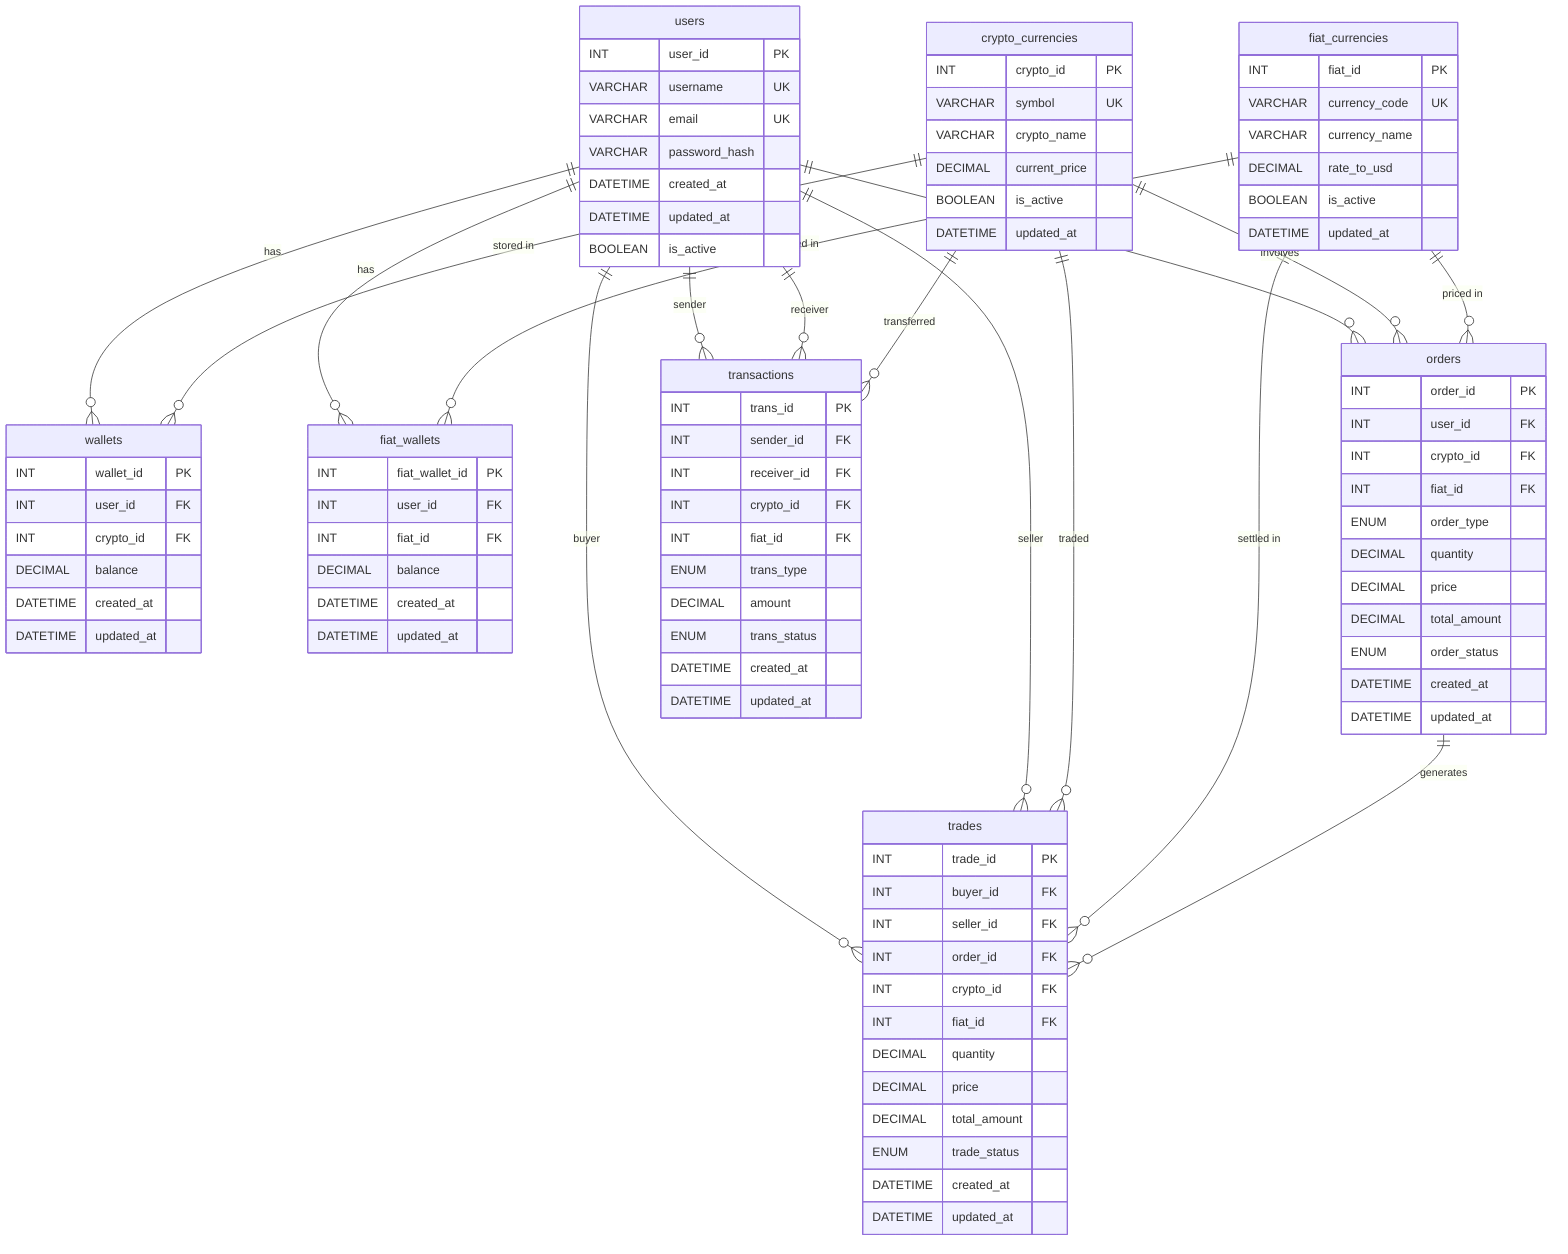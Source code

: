 erDiagram
    users {
        INT user_id PK
        VARCHAR username UK
        VARCHAR email UK
        VARCHAR password_hash
        DATETIME created_at
        DATETIME updated_at
        BOOLEAN is_active
    }
    
    crypto_currencies {
        INT crypto_id PK
        VARCHAR symbol UK
        VARCHAR crypto_name
        DECIMAL current_price
        BOOLEAN is_active
        DATETIME updated_at
    }
    
    fiat_currencies {
        INT fiat_id PK
        VARCHAR currency_code UK
        VARCHAR currency_name
        DECIMAL rate_to_usd
        BOOLEAN is_active
        DATETIME updated_at
    }
    
    wallets {
        INT wallet_id PK
        INT user_id FK
        INT crypto_id FK
        DECIMAL balance
        DATETIME created_at
        DATETIME updated_at
    }
    
    fiat_wallets {
        INT fiat_wallet_id PK
        INT user_id FK
        INT fiat_id FK
        DECIMAL balance
        DATETIME created_at
        DATETIME updated_at
    }
    
    orders {
        INT order_id PK
        INT user_id FK
        INT crypto_id FK
        INT fiat_id FK
        ENUM order_type
        DECIMAL quantity
        DECIMAL price
        DECIMAL total_amount
        ENUM order_status
        DATETIME created_at
        DATETIME updated_at
    }
    
    trades {
        INT trade_id PK
        INT buyer_id FK
        INT seller_id FK
        INT order_id FK
        INT crypto_id FK
        INT fiat_id FK
        DECIMAL quantity
        DECIMAL price
        DECIMAL total_amount
        ENUM trade_status
        DATETIME created_at
        DATETIME updated_at
    }
    
    transactions {
        INT trans_id PK
        INT sender_id FK
        INT receiver_id FK
        INT crypto_id FK
        INT fiat_id FK
        ENUM trans_type
        DECIMAL amount
        ENUM trans_status
        DATETIME created_at
        DATETIME updated_at
    }
    
    %% Relationships
    users ||--o{ wallets : "has"
    users ||--o{ fiat_wallets : "has"
    users ||--o{ orders : "places"
    users ||--o{ trades : "buyer"
    users ||--o{ trades : "seller"
    users ||--o{ transactions : "sender"
    users ||--o{ transactions : "receiver"
    
    crypto_currencies ||--o{ wallets : "stored in"
    crypto_currencies ||--o{ orders : "involves"
    crypto_currencies ||--o{ trades : "traded"
    crypto_currencies ||--o{ transactions : "transferred"
    
    fiat_currencies ||--o{ fiat_wallets : "stored in"
    fiat_currencies ||--o{ orders : "priced in"
    fiat_currencies ||--o{ trades : "settled in"
    
    orders ||--o{ trades : "generates"